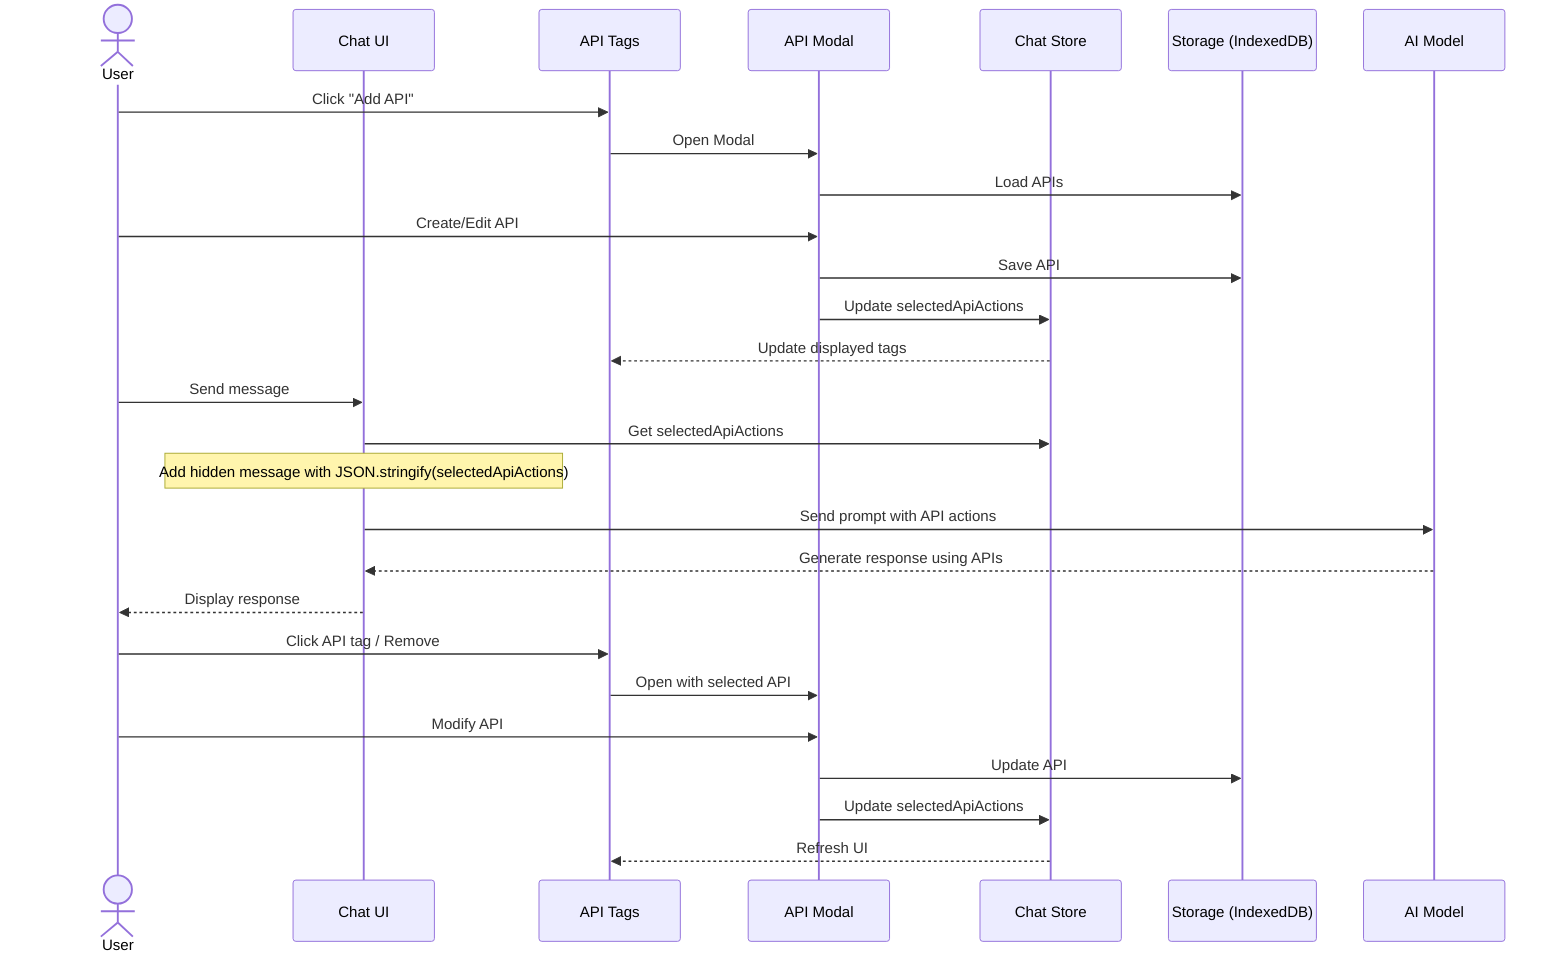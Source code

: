sequenceDiagram
    actor User
    participant UI as Chat UI
    participant Tags as API Tags
    participant Modal as API Modal
    participant Store as Chat Store
    participant DB as Storage (IndexedDB)
    participant LLM as AI Model

    %% API Management
    User->>Tags: Click "Add API"
    Tags->>Modal: Open Modal
    Modal->>DB: Load APIs
    User->>Modal: Create/Edit API
    Modal->>DB: Save API
    Modal->>Store: Update selectedApiActions
    Store-->>Tags: Update displayed tags

    %% Using in Chat
    User->>UI: Send message
    UI->>Store: Get selectedApiActions
    Note over UI: Add hidden message with JSON.stringify(selectedApiActions)
    UI->>LLM: Send prompt with API actions
    LLM-->>UI: Generate response using APIs
    UI-->>User: Display response

    %% Editing/Removing
    User->>Tags: Click API tag / Remove
    Tags->>Modal: Open with selected API
    User->>Modal: Modify API
    Modal->>DB: Update API
    Modal->>Store: Update selectedApiActions
    Store-->>Tags: Refresh UI